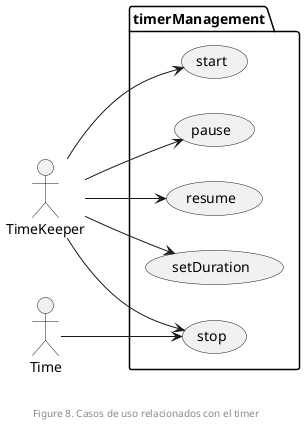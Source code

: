 @startuml
left to right direction

package timerManagement {
  usecase start
  usecase pause
  usecase resume
  usecase setDuration
  usecase stop
}

TimeKeeper --> start
TimeKeeper --> pause
TimeKeeper --> resume
TimeKeeper --> stop
TimeKeeper --> setDuration
Time --> stop

footer \n\nFigure 8. Casos de uso relacionados con el timer
@enduml